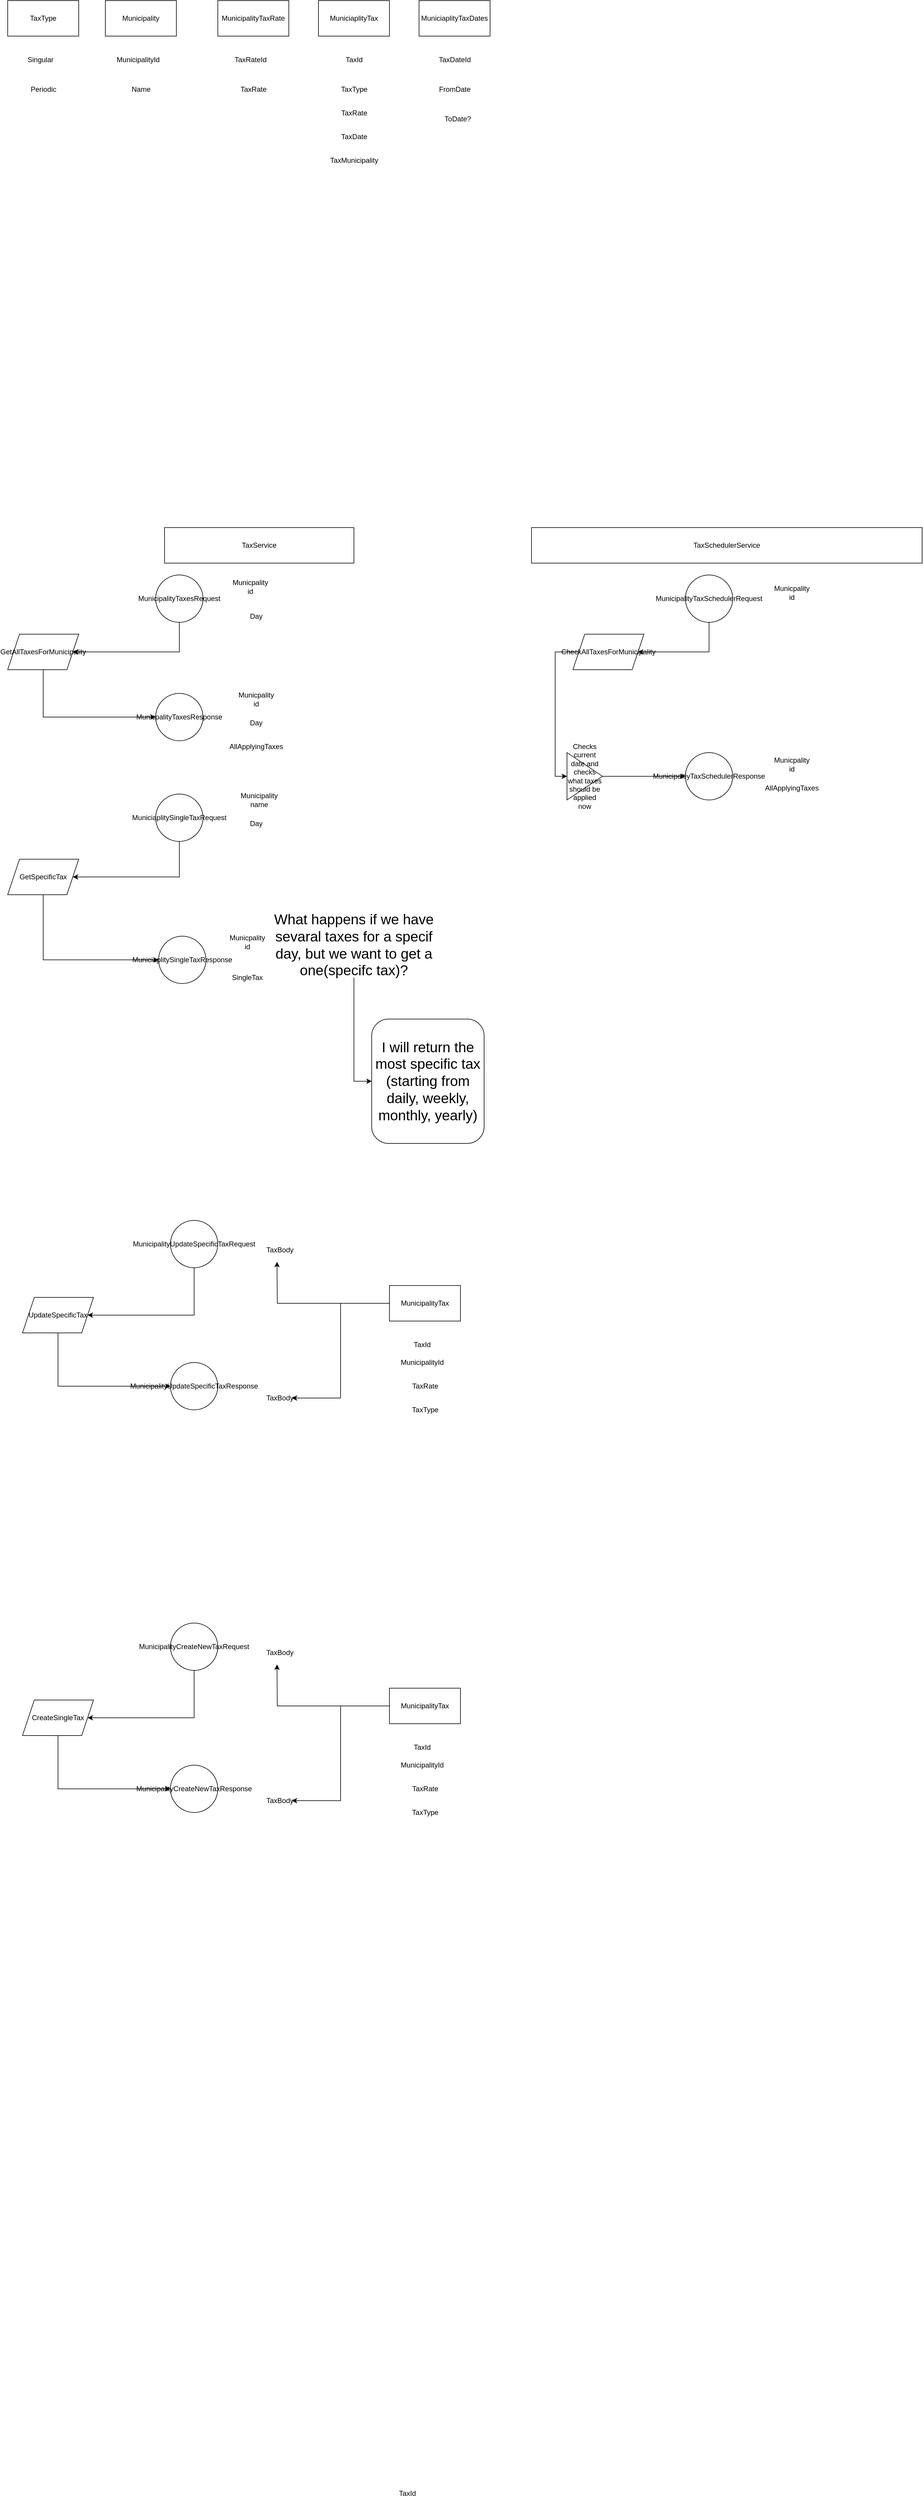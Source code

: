 <mxfile version="14.6.13" type="device"><diagram id="z2WaGgL2Kqb0W_Fnjr6d" name="Page-1"><mxGraphModel dx="1326" dy="806" grid="1" gridSize="10" guides="1" tooltips="1" connect="1" arrows="1" fold="1" page="1" pageScale="1" pageWidth="850" pageHeight="1100" math="0" shadow="0"><root><mxCell id="0"/><mxCell id="1" parent="0"/><mxCell id="s3I8ARCbeIjIAFb1tCcX-2" value="MunicipalityTaxRate" style="rounded=0;whiteSpace=wrap;html=1;" parent="1" vertex="1"><mxGeometry x="380" y="40" width="120" height="60" as="geometry"/></mxCell><mxCell id="s3I8ARCbeIjIAFb1tCcX-3" value="Municipality" style="rounded=0;whiteSpace=wrap;html=1;" parent="1" vertex="1"><mxGeometry x="190" y="40" width="120" height="60" as="geometry"/></mxCell><mxCell id="s3I8ARCbeIjIAFb1tCcX-5" value="MunicipalityId" style="text;html=1;align=center;verticalAlign=middle;resizable=0;points=[];autosize=1;strokeColor=none;" parent="1" vertex="1"><mxGeometry x="200" y="130" width="90" height="20" as="geometry"/></mxCell><mxCell id="s3I8ARCbeIjIAFb1tCcX-7" value="Name" style="text;html=1;align=center;verticalAlign=middle;resizable=0;points=[];autosize=1;strokeColor=none;" parent="1" vertex="1"><mxGeometry x="225" y="180" width="50" height="20" as="geometry"/></mxCell><mxCell id="s3I8ARCbeIjIAFb1tCcX-9" value="TaxRate" style="text;html=1;align=center;verticalAlign=middle;resizable=0;points=[];autosize=1;strokeColor=none;" parent="1" vertex="1"><mxGeometry x="410" y="180" width="60" height="20" as="geometry"/></mxCell><mxCell id="s3I8ARCbeIjIAFb1tCcX-11" value="TaxRateId" style="text;html=1;align=center;verticalAlign=middle;resizable=0;points=[];autosize=1;strokeColor=none;" parent="1" vertex="1"><mxGeometry x="400" y="130" width="70" height="20" as="geometry"/></mxCell><mxCell id="s3I8ARCbeIjIAFb1tCcX-38" value="TaxService" style="rounded=0;whiteSpace=wrap;html=1;" parent="1" vertex="1"><mxGeometry x="290" y="930" width="320" height="60" as="geometry"/></mxCell><mxCell id="s3I8ARCbeIjIAFb1tCcX-49" style="edgeStyle=orthogonalEdgeStyle;rounded=0;orthogonalLoop=1;jettySize=auto;html=1;" parent="1" source="s3I8ARCbeIjIAFb1tCcX-42" target="s3I8ARCbeIjIAFb1tCcX-50" edge="1"><mxGeometry relative="1" as="geometry"><mxPoint x="85" y="1250" as="targetPoint"/><Array as="points"><mxPoint x="85" y="1250"/></Array></mxGeometry></mxCell><mxCell id="s3I8ARCbeIjIAFb1tCcX-42" value="GetAllTaxesForMunicipality" style="shape=parallelogram;perimeter=parallelogramPerimeter;whiteSpace=wrap;html=1;fixedSize=1;" parent="1" vertex="1"><mxGeometry x="25" y="1110" width="120" height="60" as="geometry"/></mxCell><mxCell id="s3I8ARCbeIjIAFb1tCcX-46" style="edgeStyle=orthogonalEdgeStyle;rounded=0;orthogonalLoop=1;jettySize=auto;html=1;entryX=1;entryY=0.5;entryDx=0;entryDy=0;" parent="1" source="s3I8ARCbeIjIAFb1tCcX-45" target="s3I8ARCbeIjIAFb1tCcX-42" edge="1"><mxGeometry relative="1" as="geometry"><Array as="points"><mxPoint x="315" y="1140"/></Array></mxGeometry></mxCell><mxCell id="s3I8ARCbeIjIAFb1tCcX-45" value="MunicipalityTaxesRequest" style="ellipse;whiteSpace=wrap;html=1;aspect=fixed;" parent="1" vertex="1"><mxGeometry x="275" y="1010" width="80" height="80" as="geometry"/></mxCell><mxCell id="s3I8ARCbeIjIAFb1tCcX-47" value="Municpality id" style="text;html=1;strokeColor=none;fillColor=none;align=center;verticalAlign=middle;whiteSpace=wrap;rounded=0;" parent="1" vertex="1"><mxGeometry x="415" y="1020" width="40" height="20" as="geometry"/></mxCell><mxCell id="s3I8ARCbeIjIAFb1tCcX-48" value="Day" style="text;html=1;strokeColor=none;fillColor=none;align=center;verticalAlign=middle;whiteSpace=wrap;rounded=0;" parent="1" vertex="1"><mxGeometry x="425" y="1070" width="40" height="20" as="geometry"/></mxCell><mxCell id="s3I8ARCbeIjIAFb1tCcX-50" value="MunicpalityTaxesResponse" style="ellipse;whiteSpace=wrap;html=1;aspect=fixed;" parent="1" vertex="1"><mxGeometry x="275" y="1210" width="80" height="80" as="geometry"/></mxCell><mxCell id="s3I8ARCbeIjIAFb1tCcX-51" value="Municpality id" style="text;html=1;strokeColor=none;fillColor=none;align=center;verticalAlign=middle;whiteSpace=wrap;rounded=0;" parent="1" vertex="1"><mxGeometry x="425" y="1210" width="40" height="20" as="geometry"/></mxCell><mxCell id="s3I8ARCbeIjIAFb1tCcX-52" value="Day" style="text;html=1;strokeColor=none;fillColor=none;align=center;verticalAlign=middle;whiteSpace=wrap;rounded=0;" parent="1" vertex="1"><mxGeometry x="425" y="1250" width="40" height="20" as="geometry"/></mxCell><mxCell id="s3I8ARCbeIjIAFb1tCcX-53" value="AllApplyingTaxes" style="text;html=1;strokeColor=none;fillColor=none;align=center;verticalAlign=middle;whiteSpace=wrap;rounded=0;" parent="1" vertex="1"><mxGeometry x="425" y="1290" width="40" height="20" as="geometry"/></mxCell><mxCell id="s3I8ARCbeIjIAFb1tCcX-60" style="edgeStyle=orthogonalEdgeStyle;rounded=0;orthogonalLoop=1;jettySize=auto;html=1;entryX=0;entryY=0.5;entryDx=0;entryDy=0;" parent="1" source="s3I8ARCbeIjIAFb1tCcX-54" target="s3I8ARCbeIjIAFb1tCcX-59" edge="1"><mxGeometry relative="1" as="geometry"><Array as="points"><mxPoint x="85" y="1660"/></Array></mxGeometry></mxCell><mxCell id="s3I8ARCbeIjIAFb1tCcX-54" value="GetSpecificTax" style="shape=parallelogram;perimeter=parallelogramPerimeter;whiteSpace=wrap;html=1;fixedSize=1;" parent="1" vertex="1"><mxGeometry x="25" y="1490" width="120" height="60" as="geometry"/></mxCell><mxCell id="s3I8ARCbeIjIAFb1tCcX-56" style="edgeStyle=orthogonalEdgeStyle;rounded=0;orthogonalLoop=1;jettySize=auto;html=1;entryX=1;entryY=0.5;entryDx=0;entryDy=0;" parent="1" source="s3I8ARCbeIjIAFb1tCcX-55" target="s3I8ARCbeIjIAFb1tCcX-54" edge="1"><mxGeometry relative="1" as="geometry"><Array as="points"><mxPoint x="315" y="1520"/></Array></mxGeometry></mxCell><mxCell id="s3I8ARCbeIjIAFb1tCcX-55" value="MuniciaplitySingleTaxRequest" style="ellipse;whiteSpace=wrap;html=1;aspect=fixed;" parent="1" vertex="1"><mxGeometry x="275" y="1380" width="80" height="80" as="geometry"/></mxCell><mxCell id="s3I8ARCbeIjIAFb1tCcX-57" value="Municipality name" style="text;html=1;strokeColor=none;fillColor=none;align=center;verticalAlign=middle;whiteSpace=wrap;rounded=0;" parent="1" vertex="1"><mxGeometry x="430" y="1380" width="40" height="20" as="geometry"/></mxCell><mxCell id="s3I8ARCbeIjIAFb1tCcX-58" value="Day" style="text;html=1;strokeColor=none;fillColor=none;align=center;verticalAlign=middle;whiteSpace=wrap;rounded=0;" parent="1" vertex="1"><mxGeometry x="425" y="1420" width="40" height="20" as="geometry"/></mxCell><mxCell id="s3I8ARCbeIjIAFb1tCcX-59" value="MuniciaplitySingleTaxResponse" style="ellipse;whiteSpace=wrap;html=1;aspect=fixed;" parent="1" vertex="1"><mxGeometry x="280" y="1620" width="80" height="80" as="geometry"/></mxCell><mxCell id="s3I8ARCbeIjIAFb1tCcX-63" style="edgeStyle=orthogonalEdgeStyle;rounded=0;orthogonalLoop=1;jettySize=auto;html=1;entryX=0;entryY=0.5;entryDx=0;entryDy=0;" parent="1" source="s3I8ARCbeIjIAFb1tCcX-61" target="s3I8ARCbeIjIAFb1tCcX-62" edge="1"><mxGeometry relative="1" as="geometry"/></mxCell><mxCell id="s3I8ARCbeIjIAFb1tCcX-61" value="&lt;font style=&quot;font-size: 24px&quot;&gt;What happens if we have sevaral taxes for a specif day, but we want to get a one(specifc tax)?&lt;/font&gt;" style="text;html=1;strokeColor=none;fillColor=none;align=center;verticalAlign=middle;whiteSpace=wrap;rounded=0;" parent="1" vertex="1"><mxGeometry x="470" y="1580" width="280" height="110" as="geometry"/></mxCell><mxCell id="s3I8ARCbeIjIAFb1tCcX-62" value="&lt;font style=&quot;font-size: 24px&quot;&gt;I will return the most specific tax (starting from daily, weekly, monthly, yearly)&lt;/font&gt;" style="rounded=1;whiteSpace=wrap;html=1;" parent="1" vertex="1"><mxGeometry x="640" y="1760" width="190" height="210" as="geometry"/></mxCell><mxCell id="s3I8ARCbeIjIAFb1tCcX-69" style="edgeStyle=orthogonalEdgeStyle;rounded=0;orthogonalLoop=1;jettySize=auto;html=1;" parent="1" source="s3I8ARCbeIjIAFb1tCcX-64" target="s3I8ARCbeIjIAFb1tCcX-68" edge="1"><mxGeometry relative="1" as="geometry"><Array as="points"><mxPoint x="110" y="2380"/></Array></mxGeometry></mxCell><mxCell id="s3I8ARCbeIjIAFb1tCcX-64" value="UpdateSpecificTax" style="shape=parallelogram;perimeter=parallelogramPerimeter;whiteSpace=wrap;html=1;fixedSize=1;" parent="1" vertex="1"><mxGeometry x="50" y="2230" width="120" height="60" as="geometry"/></mxCell><mxCell id="s3I8ARCbeIjIAFb1tCcX-66" style="edgeStyle=orthogonalEdgeStyle;rounded=0;orthogonalLoop=1;jettySize=auto;html=1;exitX=0.5;exitY=1;exitDx=0;exitDy=0;entryX=1;entryY=0.5;entryDx=0;entryDy=0;" parent="1" source="s3I8ARCbeIjIAFb1tCcX-65" target="s3I8ARCbeIjIAFb1tCcX-64" edge="1"><mxGeometry relative="1" as="geometry"><Array as="points"><mxPoint x="340" y="2260"/></Array></mxGeometry></mxCell><mxCell id="s3I8ARCbeIjIAFb1tCcX-65" value="MunicipalityUpdateSpecificTaxRequest" style="ellipse;whiteSpace=wrap;html=1;aspect=fixed;" parent="1" vertex="1"><mxGeometry x="300" y="2100" width="80" height="80" as="geometry"/></mxCell><mxCell id="s3I8ARCbeIjIAFb1tCcX-68" value="MunicipalityUpdateSpecificTaxResponse" style="ellipse;whiteSpace=wrap;html=1;aspect=fixed;" parent="1" vertex="1"><mxGeometry x="300" y="2340" width="80" height="80" as="geometry"/></mxCell><mxCell id="s3I8ARCbeIjIAFb1tCcX-70" value="Municpality id" style="text;html=1;strokeColor=none;fillColor=none;align=center;verticalAlign=middle;whiteSpace=wrap;rounded=0;" parent="1" vertex="1"><mxGeometry x="410" y="1620" width="40" height="20" as="geometry"/></mxCell><mxCell id="s3I8ARCbeIjIAFb1tCcX-71" value="SingleTax" style="text;html=1;strokeColor=none;fillColor=none;align=center;verticalAlign=middle;whiteSpace=wrap;rounded=0;" parent="1" vertex="1"><mxGeometry x="410" y="1680" width="40" height="20" as="geometry"/></mxCell><mxCell id="s3I8ARCbeIjIAFb1tCcX-82" style="edgeStyle=orthogonalEdgeStyle;rounded=0;orthogonalLoop=1;jettySize=auto;html=1;" parent="1" source="s3I8ARCbeIjIAFb1tCcX-74" edge="1"><mxGeometry relative="1" as="geometry"><mxPoint x="480" y="2170.0" as="targetPoint"/></mxGeometry></mxCell><mxCell id="s3I8ARCbeIjIAFb1tCcX-85" style="edgeStyle=orthogonalEdgeStyle;rounded=0;orthogonalLoop=1;jettySize=auto;html=1;entryX=1;entryY=0.5;entryDx=0;entryDy=0;" parent="1" source="s3I8ARCbeIjIAFb1tCcX-74" target="s3I8ARCbeIjIAFb1tCcX-84" edge="1"><mxGeometry relative="1" as="geometry"/></mxCell><mxCell id="s3I8ARCbeIjIAFb1tCcX-74" value="MunicipalityTax" style="rounded=0;whiteSpace=wrap;html=1;" parent="1" vertex="1"><mxGeometry x="670" y="2210" width="120" height="60" as="geometry"/></mxCell><mxCell id="s3I8ARCbeIjIAFb1tCcX-75" value="MunicipalityId" style="text;html=1;align=center;verticalAlign=middle;resizable=0;points=[];autosize=1;strokeColor=none;" parent="1" vertex="1"><mxGeometry x="680" y="2330" width="90" height="20" as="geometry"/></mxCell><mxCell id="s3I8ARCbeIjIAFb1tCcX-76" value="TaxRate" style="text;html=1;align=center;verticalAlign=middle;resizable=0;points=[];autosize=1;strokeColor=none;" parent="1" vertex="1"><mxGeometry x="700" y="2370" width="60" height="20" as="geometry"/></mxCell><mxCell id="s3I8ARCbeIjIAFb1tCcX-77" value="TaxId" style="text;html=1;align=center;verticalAlign=middle;resizable=0;points=[];autosize=1;strokeColor=none;" parent="1" vertex="1"><mxGeometry x="705" y="2300" width="40" height="20" as="geometry"/></mxCell><mxCell id="s3I8ARCbeIjIAFb1tCcX-78" value="TaxType" style="text;html=1;align=center;verticalAlign=middle;resizable=0;points=[];autosize=1;strokeColor=none;" parent="1" vertex="1"><mxGeometry x="700" y="2410" width="60" height="20" as="geometry"/></mxCell><mxCell id="s3I8ARCbeIjIAFb1tCcX-79" value="TaxId" style="text;html=1;align=center;verticalAlign=middle;resizable=0;points=[];autosize=1;strokeColor=none;" parent="1" vertex="1"><mxGeometry x="680" y="4240" width="40" height="20" as="geometry"/></mxCell><mxCell id="s3I8ARCbeIjIAFb1tCcX-83" value="TaxBody" style="text;html=1;strokeColor=none;fillColor=none;align=center;verticalAlign=middle;whiteSpace=wrap;rounded=0;" parent="1" vertex="1"><mxGeometry x="465" y="2140" width="40" height="20" as="geometry"/></mxCell><mxCell id="s3I8ARCbeIjIAFb1tCcX-84" value="TaxBody" style="text;html=1;strokeColor=none;fillColor=none;align=center;verticalAlign=middle;whiteSpace=wrap;rounded=0;" parent="1" vertex="1"><mxGeometry x="465" y="2390" width="40" height="20" as="geometry"/></mxCell><mxCell id="s3I8ARCbeIjIAFb1tCcX-86" value="TaxSchedulerService" style="rounded=0;whiteSpace=wrap;html=1;" parent="1" vertex="1"><mxGeometry x="910" y="930" width="660" height="60" as="geometry"/></mxCell><mxCell id="s3I8ARCbeIjIAFb1tCcX-91" style="edgeStyle=orthogonalEdgeStyle;rounded=0;orthogonalLoop=1;jettySize=auto;html=1;entryX=1;entryY=0.5;entryDx=0;entryDy=0;" parent="1" source="s3I8ARCbeIjIAFb1tCcX-89" target="s3I8ARCbeIjIAFb1tCcX-90" edge="1"><mxGeometry relative="1" as="geometry"><Array as="points"><mxPoint x="1210" y="1140"/></Array></mxGeometry></mxCell><mxCell id="s3I8ARCbeIjIAFb1tCcX-89" value="MunicipalityTaxSchedulerRequest" style="ellipse;whiteSpace=wrap;html=1;aspect=fixed;" parent="1" vertex="1"><mxGeometry x="1170" y="1010" width="80" height="80" as="geometry"/></mxCell><mxCell id="s3I8ARCbeIjIAFb1tCcX-97" style="edgeStyle=orthogonalEdgeStyle;rounded=0;orthogonalLoop=1;jettySize=auto;html=1;entryX=0;entryY=0.5;entryDx=0;entryDy=0;" parent="1" source="s3I8ARCbeIjIAFb1tCcX-90" target="s3I8ARCbeIjIAFb1tCcX-95" edge="1"><mxGeometry relative="1" as="geometry"><Array as="points"><mxPoint x="950" y="1140"/><mxPoint x="950" y="1350"/></Array></mxGeometry></mxCell><mxCell id="s3I8ARCbeIjIAFb1tCcX-90" value="CheckAllTaxesForMunicipality" style="shape=parallelogram;perimeter=parallelogramPerimeter;whiteSpace=wrap;html=1;fixedSize=1;" parent="1" vertex="1"><mxGeometry x="980" y="1110" width="120" height="60" as="geometry"/></mxCell><mxCell id="s3I8ARCbeIjIAFb1tCcX-93" value="MunicipaltiyTaxSchedulerResponse" style="ellipse;whiteSpace=wrap;html=1;aspect=fixed;" parent="1" vertex="1"><mxGeometry x="1170" y="1310" width="80" height="80" as="geometry"/></mxCell><mxCell id="s3I8ARCbeIjIAFb1tCcX-98" style="edgeStyle=orthogonalEdgeStyle;rounded=0;orthogonalLoop=1;jettySize=auto;html=1;entryX=0;entryY=0.5;entryDx=0;entryDy=0;" parent="1" source="s3I8ARCbeIjIAFb1tCcX-95" target="s3I8ARCbeIjIAFb1tCcX-93" edge="1"><mxGeometry relative="1" as="geometry"/></mxCell><mxCell id="s3I8ARCbeIjIAFb1tCcX-95" value="Checks current date and checks what taxes should be applied now" style="triangle;whiteSpace=wrap;html=1;" parent="1" vertex="1"><mxGeometry x="970" y="1310" width="60" height="80" as="geometry"/></mxCell><mxCell id="s3I8ARCbeIjIAFb1tCcX-99" value="Municpality id" style="text;html=1;strokeColor=none;fillColor=none;align=center;verticalAlign=middle;whiteSpace=wrap;rounded=0;" parent="1" vertex="1"><mxGeometry x="1330" y="1030" width="40" height="20" as="geometry"/></mxCell><mxCell id="s3I8ARCbeIjIAFb1tCcX-100" value="Municpality id" style="text;html=1;strokeColor=none;fillColor=none;align=center;verticalAlign=middle;whiteSpace=wrap;rounded=0;" parent="1" vertex="1"><mxGeometry x="1330" y="1320" width="40" height="20" as="geometry"/></mxCell><mxCell id="s3I8ARCbeIjIAFb1tCcX-102" value="AllApplyingTaxes" style="text;html=1;strokeColor=none;fillColor=none;align=center;verticalAlign=middle;whiteSpace=wrap;rounded=0;" parent="1" vertex="1"><mxGeometry x="1330" y="1360" width="40" height="20" as="geometry"/></mxCell><mxCell id="osFgFCWSIYv4BKXsenv7-1" value="MuniciaplityTax" style="rounded=0;whiteSpace=wrap;html=1;" parent="1" vertex="1"><mxGeometry x="550" y="40" width="120" height="60" as="geometry"/></mxCell><mxCell id="osFgFCWSIYv4BKXsenv7-2" value="TaxId" style="text;html=1;align=center;verticalAlign=middle;resizable=0;points=[];autosize=1;strokeColor=none;" parent="1" vertex="1"><mxGeometry x="590" y="130" width="40" height="20" as="geometry"/></mxCell><mxCell id="osFgFCWSIYv4BKXsenv7-5" value="MuniciaplityTaxDates" style="rounded=0;whiteSpace=wrap;html=1;" parent="1" vertex="1"><mxGeometry x="720" y="40" width="120" height="60" as="geometry"/></mxCell><mxCell id="osFgFCWSIYv4BKXsenv7-6" value="TaxType" style="text;html=1;align=center;verticalAlign=middle;resizable=0;points=[];autosize=1;strokeColor=none;" parent="1" vertex="1"><mxGeometry x="580" y="180" width="60" height="20" as="geometry"/></mxCell><mxCell id="osFgFCWSIYv4BKXsenv7-7" value="TaxDateId" style="text;html=1;align=center;verticalAlign=middle;resizable=0;points=[];autosize=1;strokeColor=none;" parent="1" vertex="1"><mxGeometry x="745" y="130" width="70" height="20" as="geometry"/></mxCell><mxCell id="osFgFCWSIYv4BKXsenv7-8" value="FromDate" style="text;html=1;align=center;verticalAlign=middle;resizable=0;points=[];autosize=1;strokeColor=none;" parent="1" vertex="1"><mxGeometry x="745" y="180" width="70" height="20" as="geometry"/></mxCell><mxCell id="osFgFCWSIYv4BKXsenv7-9" value="ToDate?" style="text;html=1;align=center;verticalAlign=middle;resizable=0;points=[];autosize=1;strokeColor=none;" parent="1" vertex="1"><mxGeometry x="755" y="230" width="60" height="20" as="geometry"/></mxCell><mxCell id="osFgFCWSIYv4BKXsenv7-10" value="TaxRate" style="text;html=1;align=center;verticalAlign=middle;resizable=0;points=[];autosize=1;strokeColor=none;" parent="1" vertex="1"><mxGeometry x="580" y="220" width="60" height="20" as="geometry"/></mxCell><mxCell id="osFgFCWSIYv4BKXsenv7-11" value="TaxDate" style="text;html=1;align=center;verticalAlign=middle;resizable=0;points=[];autosize=1;strokeColor=none;" parent="1" vertex="1"><mxGeometry x="580" y="260" width="60" height="20" as="geometry"/></mxCell><mxCell id="osFgFCWSIYv4BKXsenv7-12" value="TaxMunicipality" style="text;html=1;align=center;verticalAlign=middle;resizable=0;points=[];autosize=1;strokeColor=none;" parent="1" vertex="1"><mxGeometry x="560" y="300" width="100" height="20" as="geometry"/></mxCell><mxCell id="osFgFCWSIYv4BKXsenv7-13" value="TaxType" style="rounded=0;whiteSpace=wrap;html=1;" parent="1" vertex="1"><mxGeometry x="25" y="40" width="120" height="60" as="geometry"/></mxCell><mxCell id="osFgFCWSIYv4BKXsenv7-14" value="Singular" style="text;html=1;align=center;verticalAlign=middle;resizable=0;points=[];autosize=1;strokeColor=none;" parent="1" vertex="1"><mxGeometry x="50" y="130" width="60" height="20" as="geometry"/></mxCell><mxCell id="osFgFCWSIYv4BKXsenv7-15" value="Periodic" style="text;html=1;align=center;verticalAlign=middle;resizable=0;points=[];autosize=1;strokeColor=none;" parent="1" vertex="1"><mxGeometry x="55" y="180" width="60" height="20" as="geometry"/></mxCell><mxCell id="vIWdQsbpFLEL5CMOGGY--1" style="edgeStyle=orthogonalEdgeStyle;rounded=0;orthogonalLoop=1;jettySize=auto;html=1;" edge="1" parent="1" source="vIWdQsbpFLEL5CMOGGY--2" target="vIWdQsbpFLEL5CMOGGY--5"><mxGeometry relative="1" as="geometry"><Array as="points"><mxPoint x="110" y="3060"/></Array></mxGeometry></mxCell><mxCell id="vIWdQsbpFLEL5CMOGGY--2" value="CreateSingleTax" style="shape=parallelogram;perimeter=parallelogramPerimeter;whiteSpace=wrap;html=1;fixedSize=1;" vertex="1" parent="1"><mxGeometry x="50" y="2910" width="120" height="60" as="geometry"/></mxCell><mxCell id="vIWdQsbpFLEL5CMOGGY--3" style="edgeStyle=orthogonalEdgeStyle;rounded=0;orthogonalLoop=1;jettySize=auto;html=1;exitX=0.5;exitY=1;exitDx=0;exitDy=0;entryX=1;entryY=0.5;entryDx=0;entryDy=0;" edge="1" parent="1" source="vIWdQsbpFLEL5CMOGGY--4" target="vIWdQsbpFLEL5CMOGGY--2"><mxGeometry relative="1" as="geometry"><Array as="points"><mxPoint x="340" y="2940"/></Array></mxGeometry></mxCell><mxCell id="vIWdQsbpFLEL5CMOGGY--4" value="MunicipalityCreateNewTaxRequest" style="ellipse;whiteSpace=wrap;html=1;aspect=fixed;" vertex="1" parent="1"><mxGeometry x="300" y="2780" width="80" height="80" as="geometry"/></mxCell><mxCell id="vIWdQsbpFLEL5CMOGGY--5" value="MunicipalityCreateNewTaxResponse" style="ellipse;whiteSpace=wrap;html=1;aspect=fixed;" vertex="1" parent="1"><mxGeometry x="300" y="3020" width="80" height="80" as="geometry"/></mxCell><mxCell id="vIWdQsbpFLEL5CMOGGY--6" style="edgeStyle=orthogonalEdgeStyle;rounded=0;orthogonalLoop=1;jettySize=auto;html=1;" edge="1" parent="1" source="vIWdQsbpFLEL5CMOGGY--8"><mxGeometry relative="1" as="geometry"><mxPoint x="480" y="2850.0" as="targetPoint"/></mxGeometry></mxCell><mxCell id="vIWdQsbpFLEL5CMOGGY--7" style="edgeStyle=orthogonalEdgeStyle;rounded=0;orthogonalLoop=1;jettySize=auto;html=1;entryX=1;entryY=0.5;entryDx=0;entryDy=0;" edge="1" parent="1" source="vIWdQsbpFLEL5CMOGGY--8" target="vIWdQsbpFLEL5CMOGGY--14"><mxGeometry relative="1" as="geometry"/></mxCell><mxCell id="vIWdQsbpFLEL5CMOGGY--8" value="MunicipalityTax" style="rounded=0;whiteSpace=wrap;html=1;" vertex="1" parent="1"><mxGeometry x="670" y="2890" width="120" height="60" as="geometry"/></mxCell><mxCell id="vIWdQsbpFLEL5CMOGGY--9" value="MunicipalityId" style="text;html=1;align=center;verticalAlign=middle;resizable=0;points=[];autosize=1;strokeColor=none;" vertex="1" parent="1"><mxGeometry x="680" y="3010" width="90" height="20" as="geometry"/></mxCell><mxCell id="vIWdQsbpFLEL5CMOGGY--10" value="TaxRate" style="text;html=1;align=center;verticalAlign=middle;resizable=0;points=[];autosize=1;strokeColor=none;" vertex="1" parent="1"><mxGeometry x="700" y="3050" width="60" height="20" as="geometry"/></mxCell><mxCell id="vIWdQsbpFLEL5CMOGGY--11" value="TaxId" style="text;html=1;align=center;verticalAlign=middle;resizable=0;points=[];autosize=1;strokeColor=none;" vertex="1" parent="1"><mxGeometry x="705" y="2980" width="40" height="20" as="geometry"/></mxCell><mxCell id="vIWdQsbpFLEL5CMOGGY--12" value="TaxType" style="text;html=1;align=center;verticalAlign=middle;resizable=0;points=[];autosize=1;strokeColor=none;" vertex="1" parent="1"><mxGeometry x="700" y="3090" width="60" height="20" as="geometry"/></mxCell><mxCell id="vIWdQsbpFLEL5CMOGGY--13" value="TaxBody" style="text;html=1;strokeColor=none;fillColor=none;align=center;verticalAlign=middle;whiteSpace=wrap;rounded=0;" vertex="1" parent="1"><mxGeometry x="465" y="2820" width="40" height="20" as="geometry"/></mxCell><mxCell id="vIWdQsbpFLEL5CMOGGY--14" value="TaxBody" style="text;html=1;strokeColor=none;fillColor=none;align=center;verticalAlign=middle;whiteSpace=wrap;rounded=0;" vertex="1" parent="1"><mxGeometry x="465" y="3070" width="40" height="20" as="geometry"/></mxCell></root></mxGraphModel></diagram></mxfile>